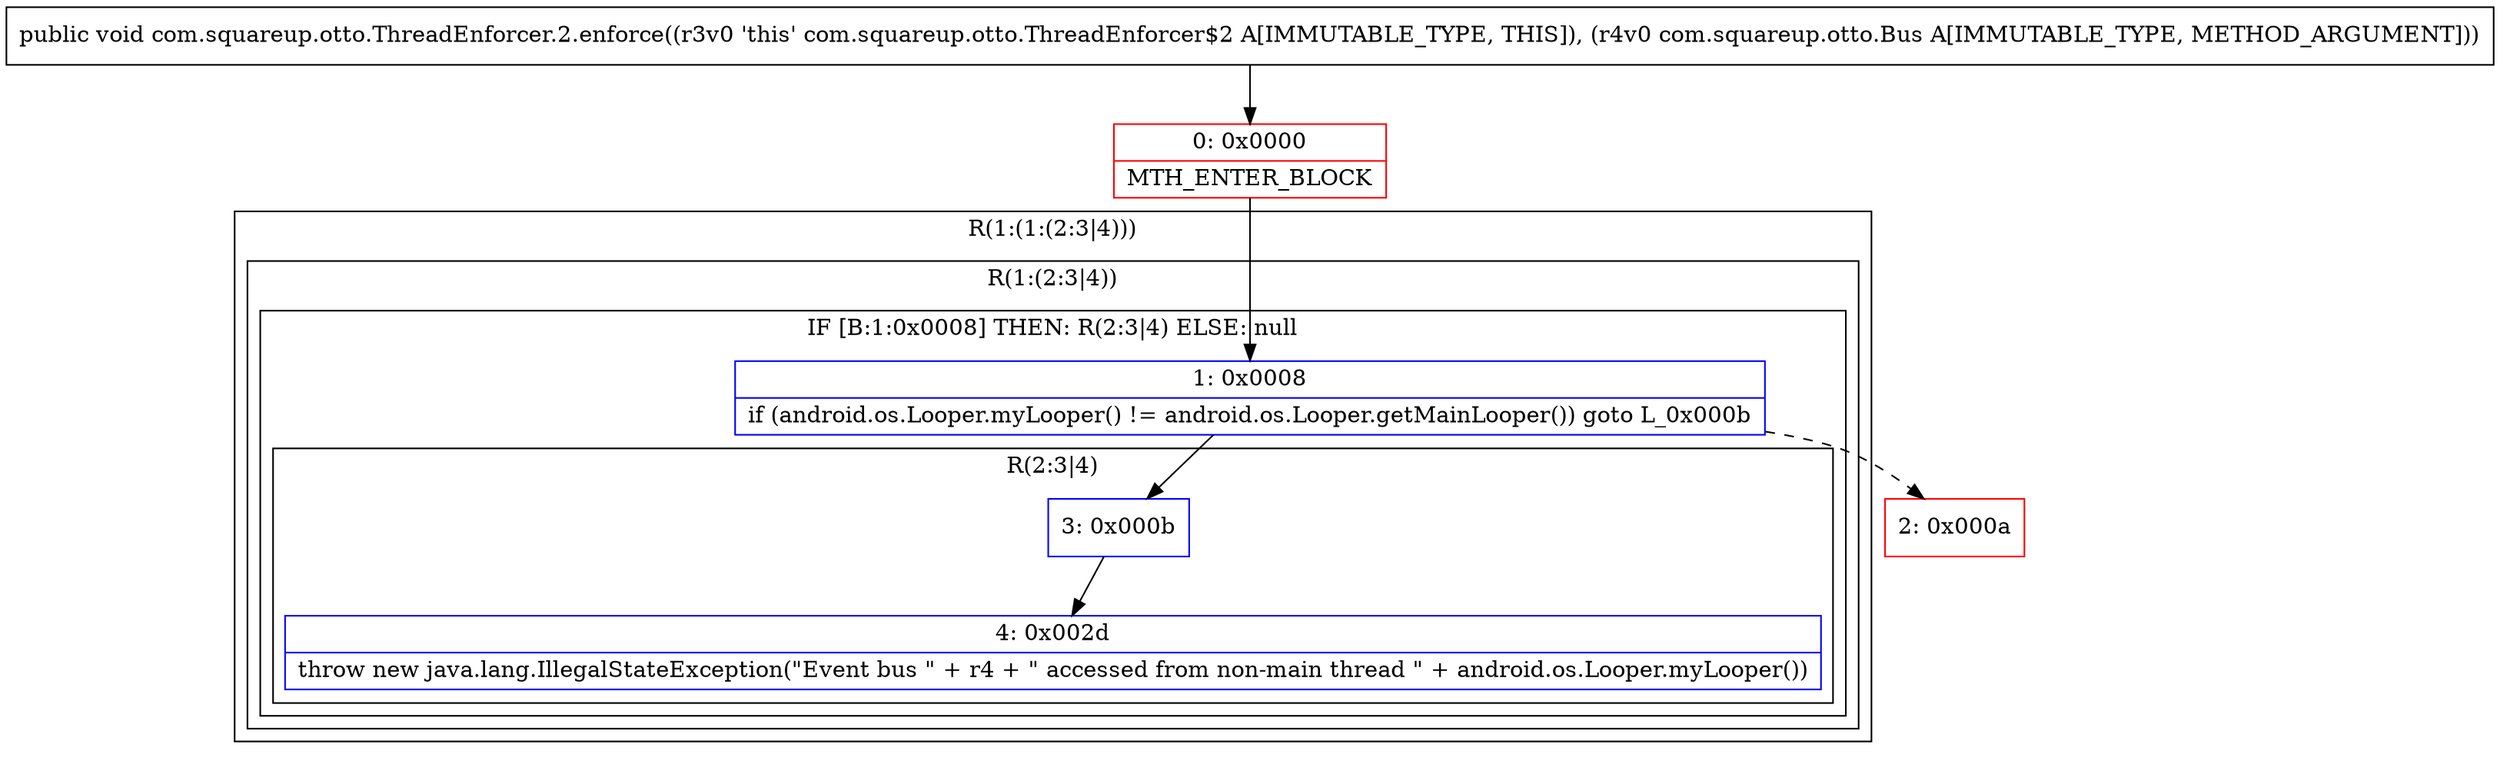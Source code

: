 digraph "CFG forcom.squareup.otto.ThreadEnforcer.2.enforce(Lcom\/squareup\/otto\/Bus;)V" {
subgraph cluster_Region_1908155503 {
label = "R(1:(1:(2:3|4)))";
node [shape=record,color=blue];
subgraph cluster_Region_722913593 {
label = "R(1:(2:3|4))";
node [shape=record,color=blue];
subgraph cluster_IfRegion_1988634161 {
label = "IF [B:1:0x0008] THEN: R(2:3|4) ELSE: null";
node [shape=record,color=blue];
Node_1 [shape=record,label="{1\:\ 0x0008|if (android.os.Looper.myLooper() != android.os.Looper.getMainLooper()) goto L_0x000b\l}"];
subgraph cluster_Region_1306965216 {
label = "R(2:3|4)";
node [shape=record,color=blue];
Node_3 [shape=record,label="{3\:\ 0x000b}"];
Node_4 [shape=record,label="{4\:\ 0x002d|throw new java.lang.IllegalStateException(\"Event bus \" + r4 + \" accessed from non\-main thread \" + android.os.Looper.myLooper())\l}"];
}
}
}
}
Node_0 [shape=record,color=red,label="{0\:\ 0x0000|MTH_ENTER_BLOCK\l}"];
Node_2 [shape=record,color=red,label="{2\:\ 0x000a}"];
MethodNode[shape=record,label="{public void com.squareup.otto.ThreadEnforcer.2.enforce((r3v0 'this' com.squareup.otto.ThreadEnforcer$2 A[IMMUTABLE_TYPE, THIS]), (r4v0 com.squareup.otto.Bus A[IMMUTABLE_TYPE, METHOD_ARGUMENT])) }"];
MethodNode -> Node_0;
Node_1 -> Node_2[style=dashed];
Node_1 -> Node_3;
Node_3 -> Node_4;
Node_0 -> Node_1;
}

